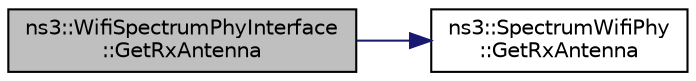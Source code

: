 digraph "ns3::WifiSpectrumPhyInterface::GetRxAntenna"
{
 // LATEX_PDF_SIZE
  edge [fontname="Helvetica",fontsize="10",labelfontname="Helvetica",labelfontsize="10"];
  node [fontname="Helvetica",fontsize="10",shape=record];
  rankdir="LR";
  Node1 [label="ns3::WifiSpectrumPhyInterface\l::GetRxAntenna",height=0.2,width=0.4,color="black", fillcolor="grey75", style="filled", fontcolor="black",tooltip="Get the AntennaModel used by the NetDevice for reception."];
  Node1 -> Node2 [color="midnightblue",fontsize="10",style="solid",fontname="Helvetica"];
  Node2 [label="ns3::SpectrumWifiPhy\l::GetRxAntenna",height=0.2,width=0.4,color="black", fillcolor="white", style="filled",URL="$classns3_1_1_spectrum_wifi_phy.html#a9c92e7412dda8e030ee5f1e6ff75de5a",tooltip="Get the antenna model used for reception."];
}
